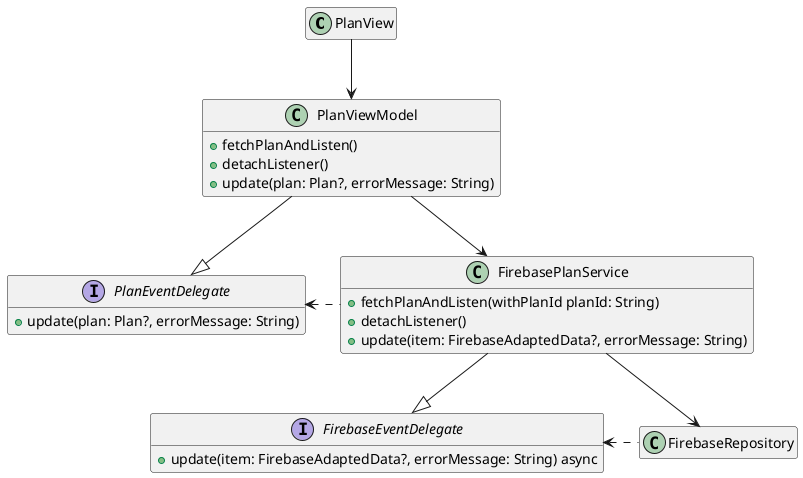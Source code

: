 @startuml

hide empty members

class PlanView {}

class PlanViewModel {
    + fetchPlanAndListen()
    + detachListener()
    + update(plan: Plan?, errorMessage: String)
}

interface PlanEventDelegate {
    + update(plan: Plan?, errorMessage: String)
}

interface FirebaseEventDelegate {
    + update(item: FirebaseAdaptedData?, errorMessage: String) async
}

class FirebasePlanService {
    + fetchPlanAndListen(withPlanId planId: String)
    + detachListener()
    + update(item: FirebaseAdaptedData?, errorMessage: String)
}

class FirebaseRepository {}

PlanView --> PlanViewModel

PlanViewModel --|> PlanEventDelegate

FirebasePlanService --|> FirebaseEventDelegate

PlanViewModel --> FirebasePlanService

PlanEventDelegate <.right. FirebasePlanService

FirebasePlanService --> FirebaseRepository

FirebaseEventDelegate <.right. FirebaseRepository

@enduml
